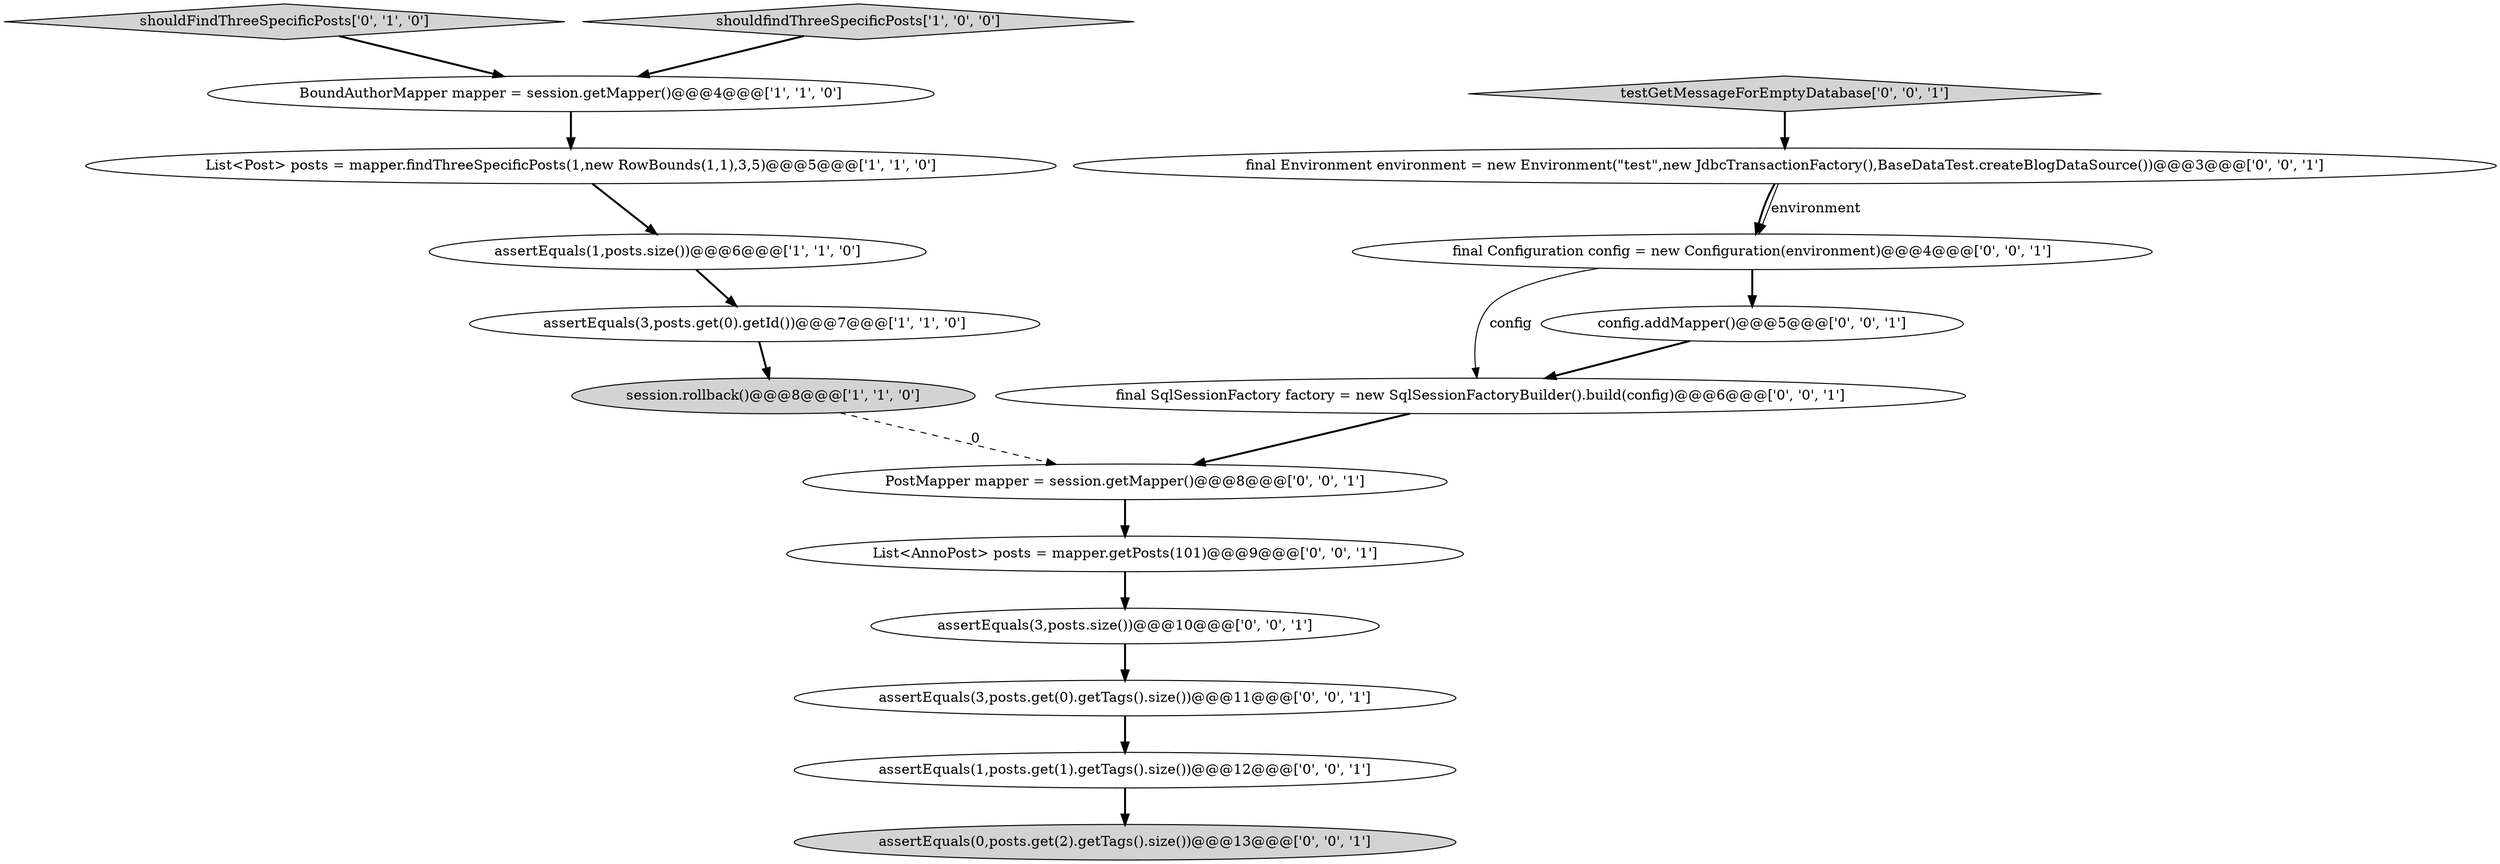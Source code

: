 digraph {
15 [style = filled, label = "final SqlSessionFactory factory = new SqlSessionFactoryBuilder().build(config)@@@6@@@['0', '0', '1']", fillcolor = white, shape = ellipse image = "AAA0AAABBB3BBB"];
6 [style = filled, label = "shouldFindThreeSpecificPosts['0', '1', '0']", fillcolor = lightgray, shape = diamond image = "AAA0AAABBB2BBB"];
8 [style = filled, label = "List<AnnoPost> posts = mapper.getPosts(101)@@@9@@@['0', '0', '1']", fillcolor = white, shape = ellipse image = "AAA0AAABBB3BBB"];
13 [style = filled, label = "final Environment environment = new Environment(\"test\",new JdbcTransactionFactory(),BaseDataTest.createBlogDataSource())@@@3@@@['0', '0', '1']", fillcolor = white, shape = ellipse image = "AAA0AAABBB3BBB"];
16 [style = filled, label = "assertEquals(3,posts.size())@@@10@@@['0', '0', '1']", fillcolor = white, shape = ellipse image = "AAA0AAABBB3BBB"];
10 [style = filled, label = "assertEquals(3,posts.get(0).getTags().size())@@@11@@@['0', '0', '1']", fillcolor = white, shape = ellipse image = "AAA0AAABBB3BBB"];
17 [style = filled, label = "assertEquals(1,posts.get(1).getTags().size())@@@12@@@['0', '0', '1']", fillcolor = white, shape = ellipse image = "AAA0AAABBB3BBB"];
3 [style = filled, label = "List<Post> posts = mapper.findThreeSpecificPosts(1,new RowBounds(1,1),3,5)@@@5@@@['1', '1', '0']", fillcolor = white, shape = ellipse image = "AAA0AAABBB1BBB"];
7 [style = filled, label = "final Configuration config = new Configuration(environment)@@@4@@@['0', '0', '1']", fillcolor = white, shape = ellipse image = "AAA0AAABBB3BBB"];
9 [style = filled, label = "testGetMessageForEmptyDatabase['0', '0', '1']", fillcolor = lightgray, shape = diamond image = "AAA0AAABBB3BBB"];
12 [style = filled, label = "config.addMapper()@@@5@@@['0', '0', '1']", fillcolor = white, shape = ellipse image = "AAA0AAABBB3BBB"];
1 [style = filled, label = "session.rollback()@@@8@@@['1', '1', '0']", fillcolor = lightgray, shape = ellipse image = "AAA0AAABBB1BBB"];
11 [style = filled, label = "PostMapper mapper = session.getMapper()@@@8@@@['0', '0', '1']", fillcolor = white, shape = ellipse image = "AAA0AAABBB3BBB"];
4 [style = filled, label = "assertEquals(1,posts.size())@@@6@@@['1', '1', '0']", fillcolor = white, shape = ellipse image = "AAA0AAABBB1BBB"];
2 [style = filled, label = "shouldfindThreeSpecificPosts['1', '0', '0']", fillcolor = lightgray, shape = diamond image = "AAA0AAABBB1BBB"];
14 [style = filled, label = "assertEquals(0,posts.get(2).getTags().size())@@@13@@@['0', '0', '1']", fillcolor = lightgray, shape = ellipse image = "AAA0AAABBB3BBB"];
0 [style = filled, label = "assertEquals(3,posts.get(0).getId())@@@7@@@['1', '1', '0']", fillcolor = white, shape = ellipse image = "AAA0AAABBB1BBB"];
5 [style = filled, label = "BoundAuthorMapper mapper = session.getMapper()@@@4@@@['1', '1', '0']", fillcolor = white, shape = ellipse image = "AAA0AAABBB1BBB"];
8->16 [style = bold, label=""];
9->13 [style = bold, label=""];
5->3 [style = bold, label=""];
7->15 [style = solid, label="config"];
7->12 [style = bold, label=""];
13->7 [style = bold, label=""];
15->11 [style = bold, label=""];
17->14 [style = bold, label=""];
11->8 [style = bold, label=""];
13->7 [style = solid, label="environment"];
1->11 [style = dashed, label="0"];
10->17 [style = bold, label=""];
3->4 [style = bold, label=""];
0->1 [style = bold, label=""];
4->0 [style = bold, label=""];
6->5 [style = bold, label=""];
2->5 [style = bold, label=""];
16->10 [style = bold, label=""];
12->15 [style = bold, label=""];
}
